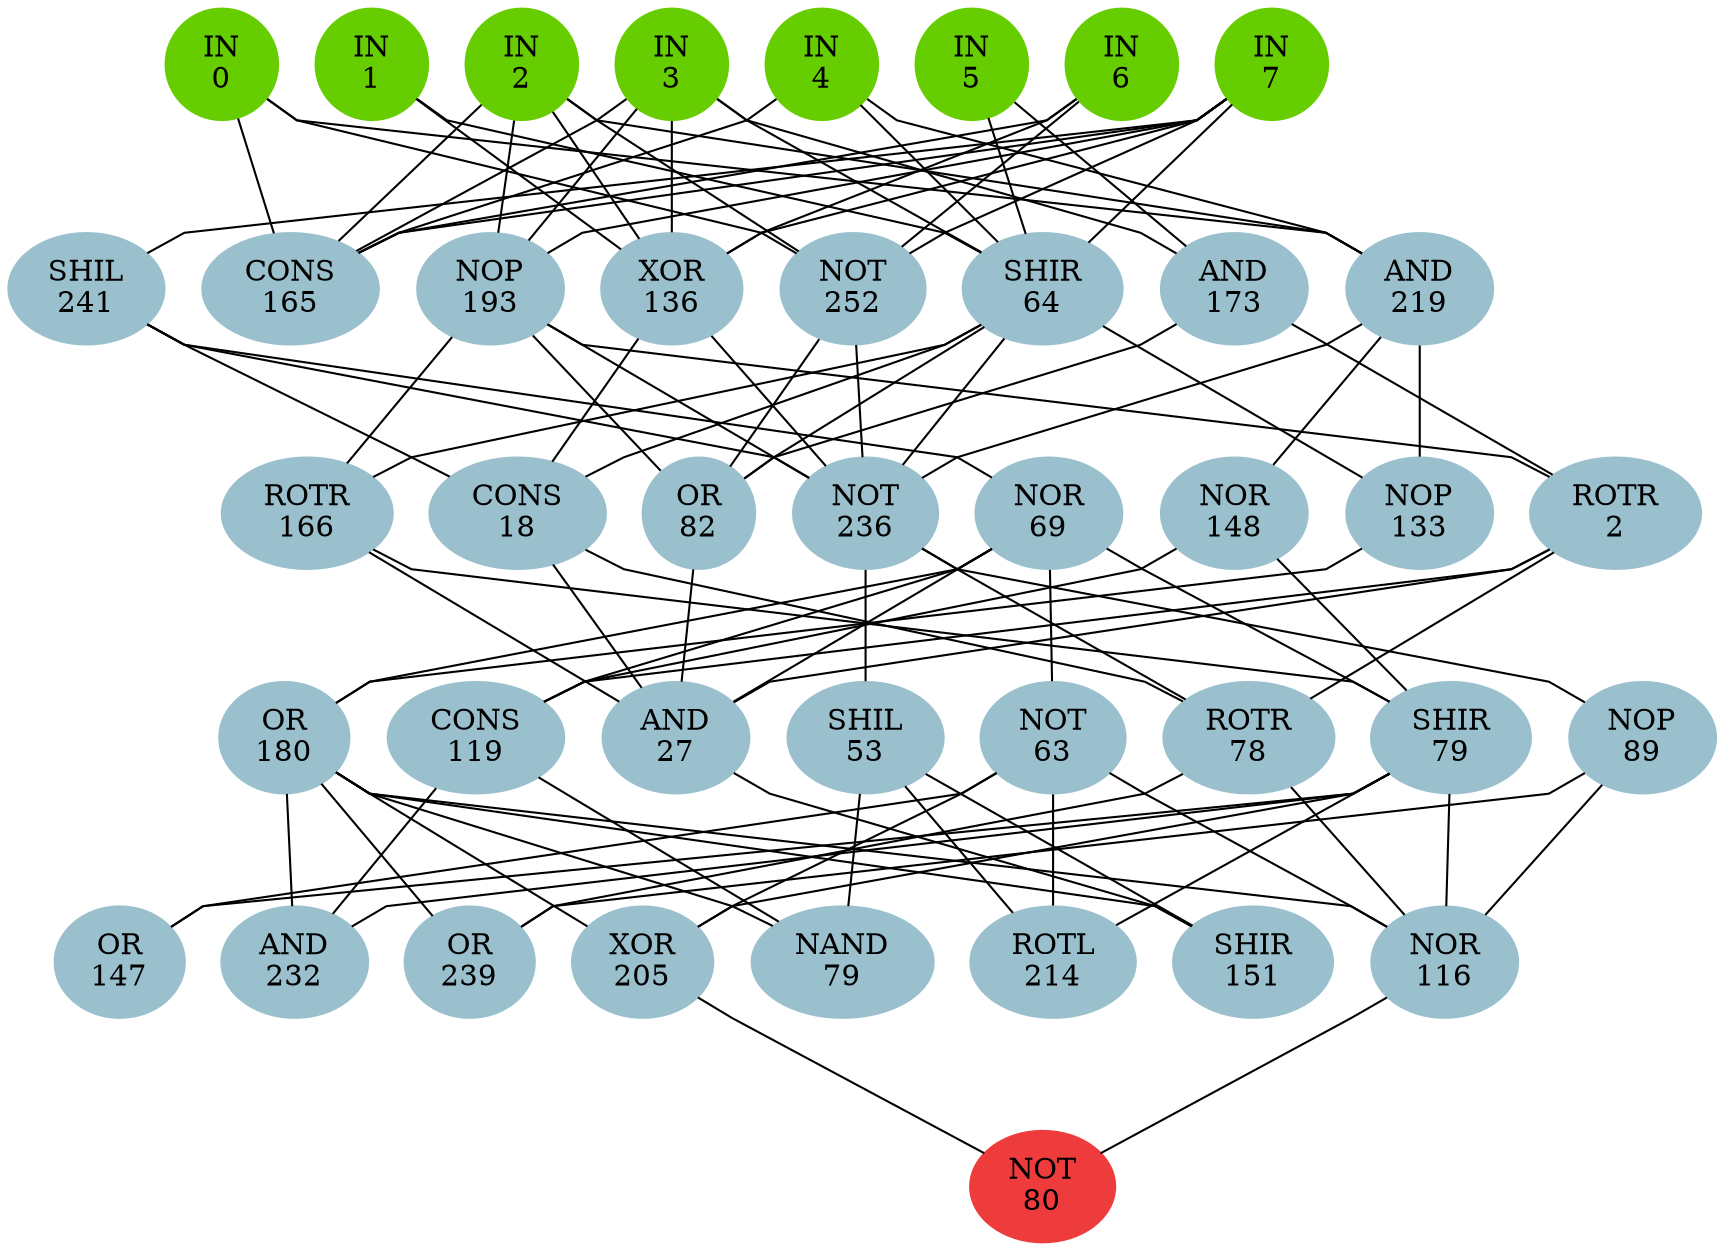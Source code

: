 graph EACircuit {
rankdir=BT;
ranksep=0.75;
ordering=out;
splines=polyline;
node [style=filled, color=lightblue2];

{ rank=same;
node [color=chartreuse3];
"-1_0"[label="IN\n0"];
node [color=chartreuse3];
"-1_1"[label="IN\n1"];
node [color=chartreuse3];
"-1_2"[label="IN\n2"];
node [color=chartreuse3];
"-1_3"[label="IN\n3"];
node [color=chartreuse3];
"-1_4"[label="IN\n4"];
node [color=chartreuse3];
"-1_5"[label="IN\n5"];
node [color=chartreuse3];
"-1_6"[label="IN\n6"];
node [color=chartreuse3];
"-1_7"[label="IN\n7"];
}
{ rank=same;
node [color=lightblue3];
"0_0"[label="SHIL\n241"];
node [color=lightblue3];
"0_1"[label="CONS\n165"];
node [color=lightblue3];
"0_2"[label="NOP\n193"];
node [color=lightblue3];
"0_3"[label="XOR\n136"];
node [color=lightblue3];
"0_4"[label="NOT\n252"];
node [color=lightblue3];
"0_5"[label="SHIR\n64"];
node [color=lightblue3];
"0_6"[label="AND\n173"];
node [color=lightblue3];
"0_7"[label="AND\n219"];
}
{ rank=same;
node [color=lightblue3];
"1_0"[label="ROTR\n166"];
node [color=lightblue3];
"1_1"[label="CONS\n18"];
node [color=lightblue3];
"1_2"[label="OR\n82"];
node [color=lightblue3];
"1_3"[label="NOT\n236"];
node [color=lightblue3];
"1_4"[label="NOR\n69"];
node [color=lightblue3];
"1_5"[label="NOR\n148"];
node [color=lightblue3];
"1_6"[label="NOP\n133"];
node [color=lightblue3];
"1_7"[label="ROTR\n2"];
}
{ rank=same;
node [color=lightblue3];
"2_0"[label="OR\n180"];
node [color=lightblue3];
"2_1"[label="CONS\n119"];
node [color=lightblue3];
"2_2"[label="AND\n27"];
node [color=lightblue3];
"2_3"[label="SHIL\n53"];
node [color=lightblue3];
"2_4"[label="NOT\n63"];
node [color=lightblue3];
"2_5"[label="ROTR\n78"];
node [color=lightblue3];
"2_6"[label="SHIR\n79"];
node [color=lightblue3];
"2_7"[label="NOP\n89"];
}
{ rank=same;
node [color=lightblue3];
"3_0"[label="OR\n147"];
node [color=lightblue3];
"3_1"[label="AND\n232"];
node [color=lightblue3];
"3_2"[label="OR\n239"];
node [color=lightblue3];
"3_3"[label="XOR\n205"];
node [color=lightblue3];
"3_4"[label="NAND\n79"];
node [color=lightblue3];
"3_5"[label="ROTL\n214"];
node [color=lightblue3];
"3_6"[label="SHIR\n151"];
node [color=lightblue3];
"3_7"[label="NOR\n116"];
}
{ rank=same;
node [color=brown2];
"4_0"[label="NOT\n80"];
}
edge[style=invis];
"-1_0" -- "-1_1" -- "-1_2" -- "-1_3" -- "-1_4" -- "-1_5" -- "-1_6" -- "-1_7";
"0_0" -- "0_1" -- "0_2" -- "0_3" -- "0_4" -- "0_5" -- "0_6" -- "0_7";
"1_0" -- "1_1" -- "1_2" -- "1_3" -- "1_4" -- "1_5" -- "1_6" -- "1_7";
"2_0" -- "2_1" -- "2_2" -- "2_3" -- "2_4" -- "2_5" -- "2_6" -- "2_7";
"3_0" -- "3_1" -- "3_2" -- "3_3" -- "3_4" -- "3_5" -- "3_6" -- "3_7";
"4_0" -- "4_0";
edge[style=solid];
"0_0" -- "-1_7";
"0_1" -- "-1_0";
"0_1" -- "-1_2";
"0_1" -- "-1_3";
"0_1" -- "-1_4";
"0_1" -- "-1_6";
"0_1" -- "-1_7";
"0_2" -- "-1_2";
"0_2" -- "-1_3";
"0_2" -- "-1_7";
"0_3" -- "-1_1";
"0_3" -- "-1_2";
"0_3" -- "-1_3";
"0_3" -- "-1_6";
"0_3" -- "-1_7";
"0_4" -- "-1_0";
"0_4" -- "-1_2";
"0_4" -- "-1_6";
"0_4" -- "-1_7";
"0_5" -- "-1_1";
"0_5" -- "-1_3";
"0_5" -- "-1_4";
"0_5" -- "-1_5";
"0_5" -- "-1_7";
"0_6" -- "-1_3";
"0_6" -- "-1_5";
"0_7" -- "-1_0";
"0_7" -- "-1_2";
"0_7" -- "-1_4";
"1_0" -- "0_2";
"1_0" -- "0_5";
"1_1" -- "0_0";
"1_1" -- "0_3";
"1_1" -- "0_5";
"1_2" -- "0_2";
"1_2" -- "0_4";
"1_2" -- "0_5";
"1_2" -- "0_6";
"1_3" -- "0_0";
"1_3" -- "0_2";
"1_3" -- "0_3";
"1_3" -- "0_4";
"1_3" -- "0_5";
"1_3" -- "0_7";
"1_4" -- "0_0";
"1_5" -- "0_7";
"1_6" -- "0_5";
"1_6" -- "0_7";
"1_7" -- "0_2";
"1_7" -- "0_6";
"2_0" -- "1_4";
"2_0" -- "1_6";
"2_1" -- "1_4";
"2_1" -- "1_5";
"2_1" -- "1_7";
"2_2" -- "1_0";
"2_2" -- "1_1";
"2_2" -- "1_2";
"2_2" -- "1_4";
"2_2" -- "1_7";
"2_3" -- "1_3";
"2_4" -- "1_4";
"2_5" -- "1_1";
"2_5" -- "1_3";
"2_5" -- "1_7";
"2_6" -- "1_0";
"2_6" -- "1_4";
"2_6" -- "1_5";
"2_7" -- "1_3";
"3_0" -- "2_4";
"3_0" -- "2_6";
"3_1" -- "2_0";
"3_1" -- "2_1";
"3_1" -- "2_6";
"3_2" -- "2_0";
"3_2" -- "2_5";
"3_2" -- "2_7";
"3_3" -- "2_0";
"3_3" -- "2_4";
"3_3" -- "2_6";
"3_4" -- "2_0";
"3_4" -- "2_1";
"3_4" -- "2_3";
"3_5" -- "2_3";
"3_5" -- "2_4";
"3_5" -- "2_6";
"3_6" -- "2_0";
"3_6" -- "2_2";
"3_6" -- "2_3";
"3_7" -- "2_0";
"3_7" -- "2_4";
"3_7" -- "2_5";
"3_7" -- "2_6";
"3_7" -- "2_7";
"4_0" -- "3_3";
"4_0" -- "3_7";
}